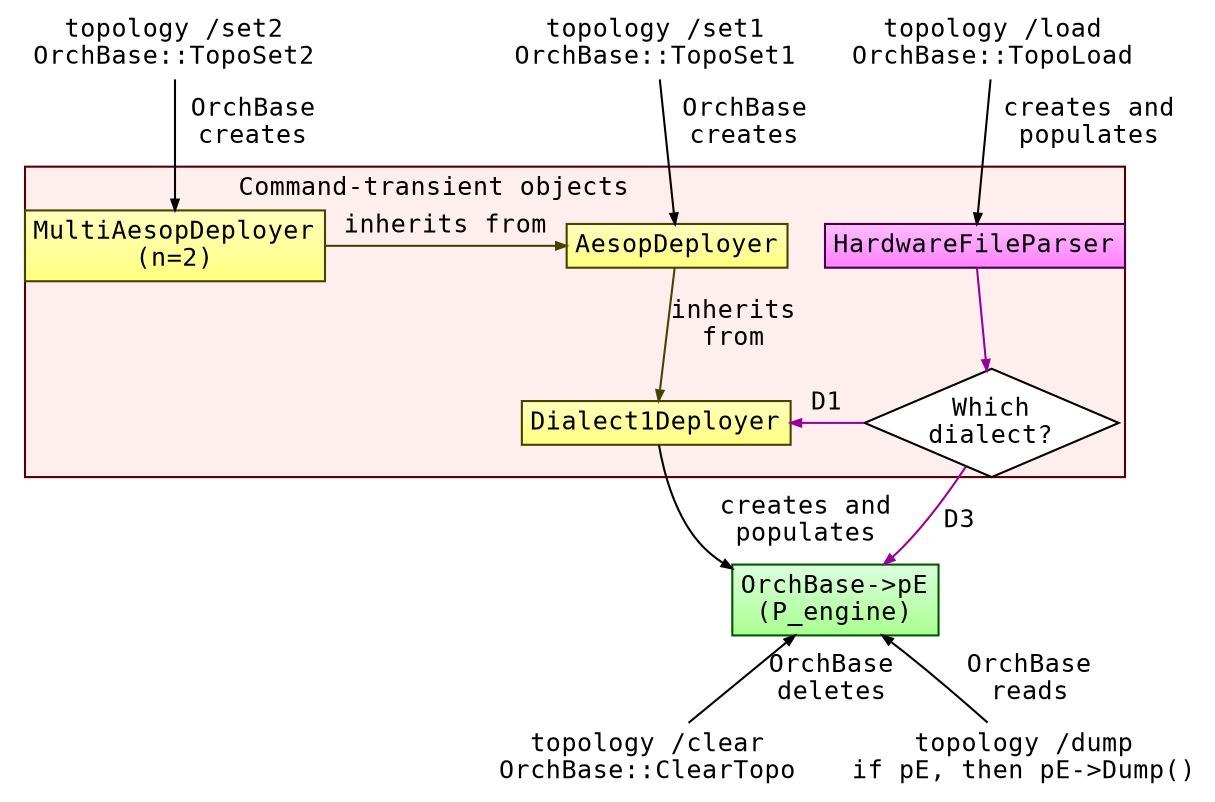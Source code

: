 digraph G {
    fontname="Inconsolata";
    fontsize=12
    margin=0;
    ranksep=0;

    node[fontname="Inconsolata",
         fontsize=12,
         gradientangle=270,
         height=0,
         margin=0.05,
         penwidth=1,
         shape="rect",
         style="filled",
         width=0];

    edge[arrowsize=0.5,
         fontname="Inconsolata",
         fontsize=12;
         penwidth=1];

    // Black box nodes
    node[color="#ffffff",
         style="solid"];

    Set2 [label="topology /set2\nOrchBase::TopoSet2"];
    Set1 [label="topology /set1\nOrchBase::TopoSet1"];
    Load [label="topology /load\nOrchBase::TopoLoad"];
    Clear [label="topology /clear\nOrchBase::ClearTopo"];
    Dump [label="topology /dump\nif pE, then pE->Dump()"];

    node[style="filled"];

    subgraph cluster_transient {
        color="#550000";
        fillcolor="#ffeeee";
        style="filled";
        label="Command-transient objects                  ";
        // Purple nodes
        node[color="#440044",
             fillcolor="#ffbeff:#ff7fff"];

        HardwareFileParser;


        // Decision nodes
        node[color="#000000",
             fillcolor="#FFFFFF",
             margin=0,
             shape="diamond"];

        DialectDecision [label="Which\ndialect?"];

        // Yellow nodes
        node[color="#444400",
             fillcolor="#ffffbe:#ffff7f",
             margin=0.05,
             shape="rect"];

        MultiAesopDeployer [label="MultiAesopDeployer\n(n=2)"];
        AesopDeployer;
        Dialect1Deployer;
    }

    // Green nodes
    node[color="#005500",
         fillcolor="#dbffde:#a8ff8f"];

    Engine [label="OrchBase->pE\n(P_engine)"];

    // Black edges (c&c)
    Set1 -> AesopDeployer [label=" OrchBase\n creates"];
    Set2 -> MultiAesopDeployer [label=" OrchBase\n creates"];
    Load -> HardwareFileParser [label=" creates and\n populates"];
    Engine -> Clear [label="OrchBase\ndeletes", dir="back"];
    Engine -> Dump [label="OrchBase\nreads", dir="back"];

    Dialect1Deployer -> Engine [label=" creates and\n populates"];

    // Purple edges (file parser)
    edge[color="#990099"];
    HardwareFileParser -> DialectDecision;
    DialectDecision -> Dialect1Deployer [label="D1", constraint="false"];
    DialectDecision -> Engine [label="D3"];

    // Yellow edges (inheritance)
    edge[color="#444400"];
    MultiAesopDeployer -> AesopDeployer [label="inherits from",
                                         constraint=false];
    AesopDeployer -> Dialect1Deployer [label="inherits\nfrom"];
}
